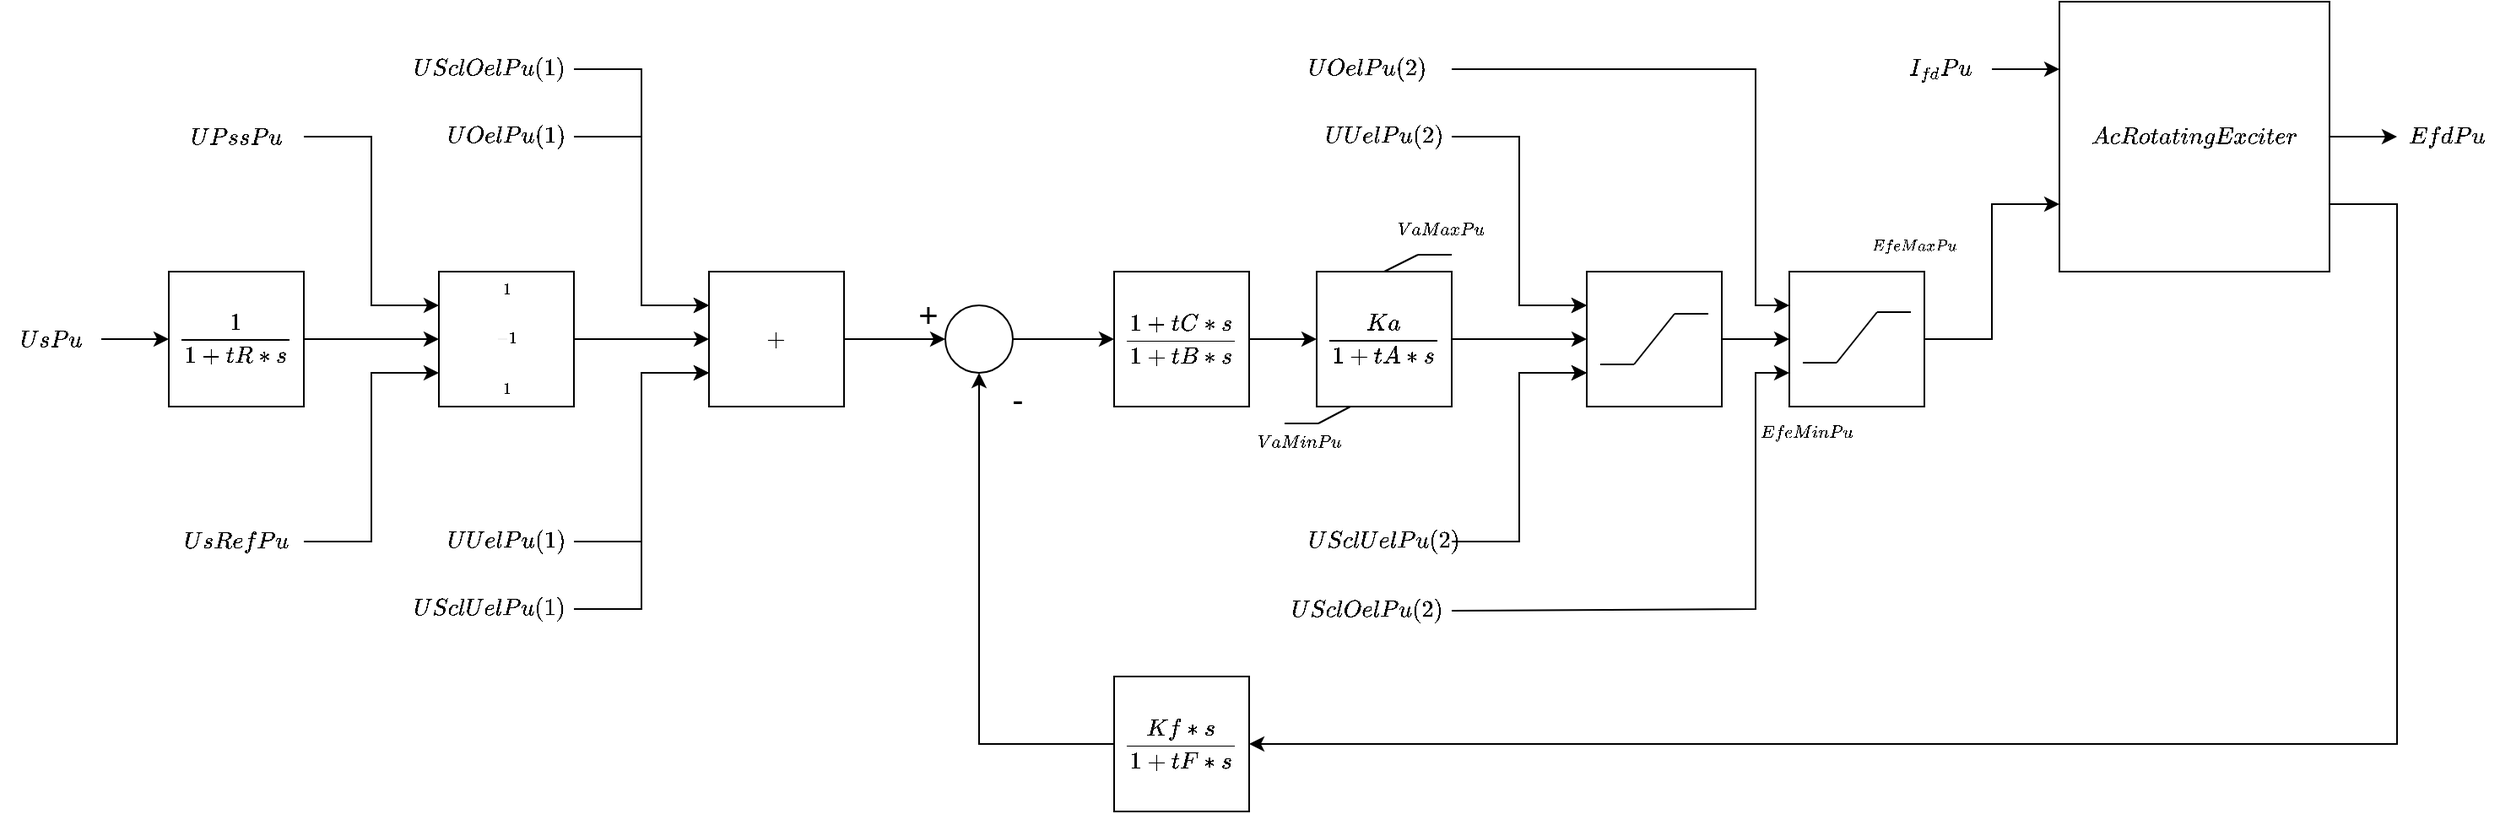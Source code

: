 <mxfile>
    <diagram name="Page-1" id="-cMVqA2Gkwa5aGeDibPs">
        <mxGraphModel dx="1530" dy="1102" grid="1" gridSize="10" guides="1" tooltips="1" connect="1" arrows="1" fold="1" page="0" pageScale="1" pageWidth="413" pageHeight="583" math="1" shadow="0">
            <root>
                <mxCell id="0"/>
                <mxCell id="1" parent="0"/>
                <mxCell id="eN8Zq5XajQ-hrPbZrUXH-4" value="" style="edgeStyle=orthogonalEdgeStyle;rounded=0;orthogonalLoop=1;jettySize=auto;html=1;exitX=1;exitY=0.5;exitDx=0;exitDy=0;" parent="1" source="HanA1OKdP7TFDTROJioc-21" target="eN8Zq5XajQ-hrPbZrUXH-3" edge="1">
                    <mxGeometry relative="1" as="geometry">
                        <mxPoint x="-160" y="160" as="sourcePoint"/>
                    </mxGeometry>
                </mxCell>
                <mxCell id="eN8Zq5XajQ-hrPbZrUXH-8" value="" style="edgeStyle=orthogonalEdgeStyle;rounded=0;orthogonalLoop=1;jettySize=auto;html=1;" parent="1" source="GCO7xrDp6TmdYOZJOnFd-4" target="GCO7xrDp6TmdYOZJOnFd-120" edge="1">
                    <mxGeometry relative="1" as="geometry"/>
                </mxCell>
                <mxCell id="GCO7xrDp6TmdYOZJOnFd-4" value="&lt;table style=&quot;font-size: 8px;&quot;&gt;&lt;tbody&gt;&lt;tr&gt;&lt;td&gt;&lt;font style=&quot;font-size: 8px;&quot;&gt;$$1$$&lt;/font&gt;&lt;/td&gt;&lt;/tr&gt;&lt;tr&gt;&lt;td&gt;&lt;font style=&quot;font-size: 8px;&quot;&gt;$$-1$$&lt;/font&gt;&lt;/td&gt;&lt;/tr&gt;&lt;tr&gt;&lt;td&gt;&lt;font style=&quot;font-size: 8px;&quot;&gt;$$1$$&lt;/font&gt;&lt;/td&gt;&lt;/tr&gt;&lt;/tbody&gt;&lt;/table&gt;" style="whiteSpace=wrap;html=1;aspect=fixed;" parent="1" vertex="1">
                    <mxGeometry x="40" y="120" width="80" height="80" as="geometry"/>
                </mxCell>
                <mxCell id="GCO7xrDp6TmdYOZJOnFd-127" style="edgeStyle=orthogonalEdgeStyle;rounded=0;orthogonalLoop=1;jettySize=auto;html=1;exitX=0.5;exitY=1;exitDx=0;exitDy=0;" parent="1" source="GCO7xrDp6TmdYOZJOnFd-99" edge="1">
                    <mxGeometry relative="1" as="geometry">
                        <mxPoint x="600.2" y="190.2" as="targetPoint"/>
                    </mxGeometry>
                </mxCell>
                <mxCell id="qLZYFt0uQZEpN5fuRu8l-20" value="" style="edgeStyle=orthogonalEdgeStyle;rounded=0;orthogonalLoop=1;jettySize=auto;html=1;" parent="1" source="GCO7xrDp6TmdYOZJOnFd-99" target="hHR6AVDcYujb22-yYQ_T-5" edge="1">
                    <mxGeometry relative="1" as="geometry"/>
                </mxCell>
                <mxCell id="GCO7xrDp6TmdYOZJOnFd-99" value="$$\frac{Ka}{1+tA*s}$$" style="rounded=0;whiteSpace=wrap;html=1;" parent="1" vertex="1">
                    <mxGeometry x="560" y="120" width="80" height="80" as="geometry"/>
                </mxCell>
                <mxCell id="GCO7xrDp6TmdYOZJOnFd-110" value="" style="endArrow=none;html=1;exitX=0.5;exitY=0;exitDx=0;exitDy=0;" parent="1" source="GCO7xrDp6TmdYOZJOnFd-99" edge="1">
                    <mxGeometry width="50" height="50" relative="1" as="geometry">
                        <mxPoint x="600" y="130" as="sourcePoint"/>
                        <mxPoint x="620" y="110" as="targetPoint"/>
                    </mxGeometry>
                </mxCell>
                <mxCell id="GCO7xrDp6TmdYOZJOnFd-111" value="" style="endArrow=none;html=1;" parent="1" edge="1">
                    <mxGeometry width="50" height="50" relative="1" as="geometry">
                        <mxPoint x="620" y="110" as="sourcePoint"/>
                        <mxPoint x="640" y="110" as="targetPoint"/>
                    </mxGeometry>
                </mxCell>
                <mxCell id="GCO7xrDp6TmdYOZJOnFd-112" value="&lt;font style=&quot;font-size: 9px;&quot;&gt;$$VaMaxPu$$&lt;/font&gt;" style="text;html=1;strokeColor=none;fillColor=none;align=center;verticalAlign=middle;whiteSpace=wrap;rounded=0;fontSize=15;" parent="1" vertex="1">
                    <mxGeometry x="604" y="80" width="60" height="30" as="geometry"/>
                </mxCell>
                <mxCell id="GCO7xrDp6TmdYOZJOnFd-113" value="" style="endArrow=none;html=1;" parent="1" edge="1">
                    <mxGeometry width="50" height="50" relative="1" as="geometry">
                        <mxPoint x="561" y="210" as="sourcePoint"/>
                        <mxPoint x="541" y="210" as="targetPoint"/>
                    </mxGeometry>
                </mxCell>
                <mxCell id="GCO7xrDp6TmdYOZJOnFd-114" value="&lt;font style=&quot;font-size: 9px;&quot;&gt;$$VaMinPu$$&lt;/font&gt;" style="text;html=1;strokeColor=none;fillColor=none;align=center;verticalAlign=middle;whiteSpace=wrap;rounded=0;fontSize=15;" parent="1" vertex="1">
                    <mxGeometry x="520" y="206" width="60" height="30" as="geometry"/>
                </mxCell>
                <mxCell id="GCO7xrDp6TmdYOZJOnFd-115" value="" style="endArrow=none;html=1;exitX=0.5;exitY=0;exitDx=0;exitDy=0;entryX=0.25;entryY=1;entryDx=0;entryDy=0;" parent="1" target="GCO7xrDp6TmdYOZJOnFd-99" edge="1">
                    <mxGeometry width="50" height="50" relative="1" as="geometry">
                        <mxPoint x="561" y="210" as="sourcePoint"/>
                        <mxPoint x="581" y="190" as="targetPoint"/>
                    </mxGeometry>
                </mxCell>
                <mxCell id="GCO7xrDp6TmdYOZJOnFd-120" value="&lt;table style=&quot;&quot;&gt;&lt;tbody&gt;&lt;tr&gt;&lt;td&gt;&lt;font style=&quot;font-size: 12px;&quot;&gt;$$+$$&lt;/font&gt;&lt;/td&gt;&lt;/tr&gt;&lt;/tbody&gt;&lt;/table&gt;" style="whiteSpace=wrap;html=1;aspect=fixed;" parent="1" vertex="1">
                    <mxGeometry x="200" y="120" width="80" height="80" as="geometry"/>
                </mxCell>
                <mxCell id="qLZYFt0uQZEpN5fuRu8l-19" value="" style="edgeStyle=orthogonalEdgeStyle;rounded=0;orthogonalLoop=1;jettySize=auto;html=1;" parent="1" source="GCO7xrDp6TmdYOZJOnFd-126" target="GCO7xrDp6TmdYOZJOnFd-99" edge="1">
                    <mxGeometry relative="1" as="geometry"/>
                </mxCell>
                <mxCell id="GCO7xrDp6TmdYOZJOnFd-126" value="$$\frac{1+tC*s}{1+tB*s}$$" style="rounded=0;whiteSpace=wrap;html=1;" parent="1" vertex="1">
                    <mxGeometry x="440" y="120" width="80" height="80" as="geometry"/>
                </mxCell>
                <mxCell id="qLZYFt0uQZEpN5fuRu8l-1" value="" style="edgeStyle=orthogonalEdgeStyle;rounded=0;orthogonalLoop=1;jettySize=auto;html=1;" parent="1" source="eN8Zq5XajQ-hrPbZrUXH-3" target="GCO7xrDp6TmdYOZJOnFd-4" edge="1">
                    <mxGeometry relative="1" as="geometry"/>
                </mxCell>
                <mxCell id="eN8Zq5XajQ-hrPbZrUXH-3" value="$$\frac{1}{1+tR*s}$$" style="whiteSpace=wrap;html=1;aspect=fixed;" parent="1" vertex="1">
                    <mxGeometry x="-120" y="120" width="80" height="80" as="geometry"/>
                </mxCell>
                <mxCell id="eN8Zq5XajQ-hrPbZrUXH-25" value="" style="ellipse;whiteSpace=wrap;html=1;aspect=fixed;" parent="1" vertex="1">
                    <mxGeometry x="340" y="140" width="40" height="40" as="geometry"/>
                </mxCell>
                <mxCell id="eN8Zq5XajQ-hrPbZrUXH-26" value="+" style="text;html=1;strokeColor=none;fillColor=none;align=center;verticalAlign=middle;whiteSpace=wrap;rounded=0;fontSize=20;" parent="1" vertex="1">
                    <mxGeometry x="300" y="129" width="60" height="31" as="geometry"/>
                </mxCell>
                <mxCell id="eN8Zq5XajQ-hrPbZrUXH-27" value="-" style="text;html=1;strokeColor=none;fillColor=none;align=center;verticalAlign=middle;whiteSpace=wrap;rounded=0;fontSize=20;" parent="1" vertex="1">
                    <mxGeometry x="353" y="180" width="60" height="30" as="geometry"/>
                </mxCell>
                <mxCell id="hHR6AVDcYujb22-yYQ_T-5" value="" style="whiteSpace=wrap;html=1;aspect=fixed;" parent="1" vertex="1">
                    <mxGeometry x="720" y="120" width="80" height="80" as="geometry"/>
                </mxCell>
                <mxCell id="hHR6AVDcYujb22-yYQ_T-7" value="" style="endArrow=none;html=1;" parent="1" edge="1">
                    <mxGeometry width="50" height="50" relative="1" as="geometry">
                        <mxPoint x="748" y="175" as="sourcePoint"/>
                        <mxPoint x="772" y="145" as="targetPoint"/>
                    </mxGeometry>
                </mxCell>
                <mxCell id="hHR6AVDcYujb22-yYQ_T-8" value="" style="endArrow=none;html=1;" parent="1" edge="1">
                    <mxGeometry width="50" height="50" relative="1" as="geometry">
                        <mxPoint x="772" y="145" as="sourcePoint"/>
                        <mxPoint x="792" y="145" as="targetPoint"/>
                    </mxGeometry>
                </mxCell>
                <mxCell id="hHR6AVDcYujb22-yYQ_T-9" value="" style="endArrow=none;html=1;" parent="1" edge="1">
                    <mxGeometry width="50" height="50" relative="1" as="geometry">
                        <mxPoint x="748" y="175" as="sourcePoint"/>
                        <mxPoint x="728" y="175" as="targetPoint"/>
                    </mxGeometry>
                </mxCell>
                <mxCell id="hHR6AVDcYujb22-yYQ_T-10" value="" style="endArrow=classic;html=1;entryX=0;entryY=0.75;entryDx=0;entryDy=0;" parent="1" target="hHR6AVDcYujb22-yYQ_T-5" edge="1">
                    <mxGeometry width="50" height="50" relative="1" as="geometry">
                        <mxPoint x="680" y="180" as="sourcePoint"/>
                        <mxPoint x="720.0" y="177" as="targetPoint"/>
                    </mxGeometry>
                </mxCell>
                <mxCell id="hHR6AVDcYujb22-yYQ_T-11" value="" style="endArrow=classic;html=1;entryX=0;entryY=0.25;entryDx=0;entryDy=0;" parent="1" target="hHR6AVDcYujb22-yYQ_T-5" edge="1">
                    <mxGeometry width="50" height="50" relative="1" as="geometry">
                        <mxPoint x="680" y="140" as="sourcePoint"/>
                        <mxPoint x="720.0" y="145" as="targetPoint"/>
                    </mxGeometry>
                </mxCell>
                <mxCell id="qLZYFt0uQZEpN5fuRu8l-3" value="" style="endArrow=classic;html=1;rounded=0;exitX=1;exitY=0.5;exitDx=0;exitDy=0;entryX=0;entryY=0.25;entryDx=0;entryDy=0;" parent="1" source="HanA1OKdP7TFDTROJioc-23" target="GCO7xrDp6TmdYOZJOnFd-4" edge="1">
                    <mxGeometry width="50" height="50" relative="1" as="geometry">
                        <mxPoint x="-160" y="40" as="sourcePoint"/>
                        <mxPoint x="300" y="50" as="targetPoint"/>
                        <Array as="points">
                            <mxPoint y="40"/>
                            <mxPoint y="140"/>
                        </Array>
                    </mxGeometry>
                </mxCell>
                <mxCell id="qLZYFt0uQZEpN5fuRu8l-6" value="" style="whiteSpace=wrap;html=1;aspect=fixed;" parent="1" vertex="1">
                    <mxGeometry x="840" y="120" width="80" height="80" as="geometry"/>
                </mxCell>
                <mxCell id="qLZYFt0uQZEpN5fuRu8l-7" value="" style="endArrow=none;html=1;" parent="1" edge="1">
                    <mxGeometry width="50" height="50" relative="1" as="geometry">
                        <mxPoint x="868" y="174" as="sourcePoint"/>
                        <mxPoint x="892" y="144" as="targetPoint"/>
                    </mxGeometry>
                </mxCell>
                <mxCell id="qLZYFt0uQZEpN5fuRu8l-8" value="" style="endArrow=none;html=1;" parent="1" edge="1">
                    <mxGeometry width="50" height="50" relative="1" as="geometry">
                        <mxPoint x="892" y="144" as="sourcePoint"/>
                        <mxPoint x="912" y="144" as="targetPoint"/>
                    </mxGeometry>
                </mxCell>
                <mxCell id="qLZYFt0uQZEpN5fuRu8l-9" value="&lt;font style=&quot;font-size: 8px;&quot;&gt;$$EfeMaxPu$$&lt;/font&gt;" style="text;html=1;strokeColor=none;fillColor=none;align=center;verticalAlign=middle;whiteSpace=wrap;rounded=0;fontSize=15;" parent="1" vertex="1">
                    <mxGeometry x="884" y="90" width="60" height="30" as="geometry"/>
                </mxCell>
                <mxCell id="qLZYFt0uQZEpN5fuRu8l-10" value="" style="endArrow=none;html=1;" parent="1" edge="1">
                    <mxGeometry width="50" height="50" relative="1" as="geometry">
                        <mxPoint x="868" y="174" as="sourcePoint"/>
                        <mxPoint x="848" y="174" as="targetPoint"/>
                    </mxGeometry>
                </mxCell>
                <mxCell id="qLZYFt0uQZEpN5fuRu8l-11" value="&lt;font style=&quot;font-size: 9px;&quot;&gt;$$EfeMinPu$$&lt;/font&gt;" style="text;html=1;strokeColor=none;fillColor=none;align=center;verticalAlign=middle;whiteSpace=wrap;rounded=0;fontSize=15;" parent="1" vertex="1">
                    <mxGeometry x="820" y="200" width="60" height="30" as="geometry"/>
                </mxCell>
                <mxCell id="qLZYFt0uQZEpN5fuRu8l-12" value="$$\frac{Kf*s}{1+tF*s}$$" style="rounded=0;whiteSpace=wrap;html=1;" parent="1" vertex="1">
                    <mxGeometry x="440" y="360" width="80" height="80" as="geometry"/>
                </mxCell>
                <mxCell id="qLZYFt0uQZEpN5fuRu8l-13" value="&lt;font style=&quot;font-size: 12px;&quot;&gt;$$AcRotatingExciter$$&lt;/font&gt;" style="rounded=0;whiteSpace=wrap;html=1;" parent="1" vertex="1">
                    <mxGeometry x="1000" y="-40" width="160" height="160" as="geometry"/>
                </mxCell>
                <mxCell id="qLZYFt0uQZEpN5fuRu8l-14" value="" style="endArrow=classic;html=1;rounded=0;exitX=1;exitY=0.75;exitDx=0;exitDy=0;entryX=1;entryY=0.5;entryDx=0;entryDy=0;" parent="1" source="qLZYFt0uQZEpN5fuRu8l-13" target="qLZYFt0uQZEpN5fuRu8l-12" edge="1">
                    <mxGeometry width="50" height="50" relative="1" as="geometry">
                        <mxPoint x="1020" as="sourcePoint"/>
                        <mxPoint x="1260" y="130" as="targetPoint"/>
                        <Array as="points">
                            <mxPoint x="1200" y="80"/>
                            <mxPoint x="1200" y="400"/>
                        </Array>
                    </mxGeometry>
                </mxCell>
                <mxCell id="qLZYFt0uQZEpN5fuRu8l-15" value="" style="endArrow=classic;html=1;rounded=0;exitX=1;exitY=0.5;exitDx=0;exitDy=0;entryX=0;entryY=0.75;entryDx=0;entryDy=0;" parent="1" source="qLZYFt0uQZEpN5fuRu8l-6" target="qLZYFt0uQZEpN5fuRu8l-13" edge="1">
                    <mxGeometry width="50" height="50" relative="1" as="geometry">
                        <mxPoint x="1020" y="190" as="sourcePoint"/>
                        <mxPoint x="1070" y="140" as="targetPoint"/>
                        <Array as="points">
                            <mxPoint x="960" y="160"/>
                            <mxPoint x="960" y="80"/>
                        </Array>
                    </mxGeometry>
                </mxCell>
                <mxCell id="qLZYFt0uQZEpN5fuRu8l-17" value="" style="endArrow=classic;html=1;rounded=0;exitX=0;exitY=0.5;exitDx=0;exitDy=0;entryX=0.5;entryY=1;entryDx=0;entryDy=0;" parent="1" source="qLZYFt0uQZEpN5fuRu8l-12" target="eN8Zq5XajQ-hrPbZrUXH-25" edge="1">
                    <mxGeometry width="50" height="50" relative="1" as="geometry">
                        <mxPoint x="410" y="100" as="sourcePoint"/>
                        <mxPoint x="460" y="50" as="targetPoint"/>
                        <Array as="points">
                            <mxPoint x="360" y="400"/>
                        </Array>
                    </mxGeometry>
                </mxCell>
                <mxCell id="qLZYFt0uQZEpN5fuRu8l-18" value="" style="endArrow=classic;html=1;rounded=0;exitX=1;exitY=0.5;exitDx=0;exitDy=0;entryX=0;entryY=0.5;entryDx=0;entryDy=0;" parent="1" source="eN8Zq5XajQ-hrPbZrUXH-25" target="GCO7xrDp6TmdYOZJOnFd-126" edge="1">
                    <mxGeometry width="50" height="50" relative="1" as="geometry">
                        <mxPoint x="410" y="100" as="sourcePoint"/>
                        <mxPoint x="460" y="50" as="targetPoint"/>
                    </mxGeometry>
                </mxCell>
                <mxCell id="qLZYFt0uQZEpN5fuRu8l-22" value="" style="endArrow=classic;html=1;rounded=0;exitX=1;exitY=0.5;exitDx=0;exitDy=0;entryX=0;entryY=0.5;entryDx=0;entryDy=0;" parent="1" source="hHR6AVDcYujb22-yYQ_T-5" target="qLZYFt0uQZEpN5fuRu8l-6" edge="1">
                    <mxGeometry width="50" height="50" relative="1" as="geometry">
                        <mxPoint x="820" y="170" as="sourcePoint"/>
                        <mxPoint x="870" y="120" as="targetPoint"/>
                    </mxGeometry>
                </mxCell>
                <mxCell id="qLZYFt0uQZEpN5fuRu8l-23" value="" style="endArrow=classic;html=1;rounded=0;exitX=1;exitY=0.5;exitDx=0;exitDy=0;entryX=0;entryY=0.5;entryDx=0;entryDy=0;" parent="1" source="qLZYFt0uQZEpN5fuRu8l-13" target="HanA1OKdP7TFDTROJioc-18" edge="1">
                    <mxGeometry width="50" height="50" relative="1" as="geometry">
                        <mxPoint x="820" y="170" as="sourcePoint"/>
                        <mxPoint x="1240" y="40" as="targetPoint"/>
                    </mxGeometry>
                </mxCell>
                <mxCell id="qLZYFt0uQZEpN5fuRu8l-25" value="" style="endArrow=classic;html=1;rounded=0;exitX=1;exitY=0.5;exitDx=0;exitDy=0;entryX=0;entryY=0.5;entryDx=0;entryDy=0;" parent="1" source="GCO7xrDp6TmdYOZJOnFd-120" target="eN8Zq5XajQ-hrPbZrUXH-25" edge="1">
                    <mxGeometry width="50" height="50" relative="1" as="geometry">
                        <mxPoint x="230" y="170" as="sourcePoint"/>
                        <mxPoint x="280" y="120" as="targetPoint"/>
                    </mxGeometry>
                </mxCell>
                <mxCell id="HanA1OKdP7TFDTROJioc-1" value="$$UOelPu(1)$$" style="text;strokeColor=none;align=center;fillColor=none;html=1;verticalAlign=middle;whiteSpace=wrap;rounded=0;" parent="1" vertex="1">
                    <mxGeometry x="40" y="25" width="80" height="30" as="geometry"/>
                </mxCell>
                <mxCell id="HanA1OKdP7TFDTROJioc-2" value="$$USclOelPu(1)$$" style="text;strokeColor=none;align=center;fillColor=none;html=1;verticalAlign=middle;whiteSpace=wrap;rounded=0;" parent="1" vertex="1">
                    <mxGeometry x="20" y="-15" width="100" height="30" as="geometry"/>
                </mxCell>
                <mxCell id="HanA1OKdP7TFDTROJioc-3" value="$$UUelPu(2)$$" style="text;strokeColor=none;align=center;fillColor=none;html=1;verticalAlign=middle;whiteSpace=wrap;rounded=0;" parent="1" vertex="1">
                    <mxGeometry x="560" y="25" width="80" height="30" as="geometry"/>
                </mxCell>
                <mxCell id="HanA1OKdP7TFDTROJioc-4" value="$$UOelPu(2)$$" style="text;strokeColor=none;align=center;fillColor=none;html=1;verticalAlign=middle;whiteSpace=wrap;rounded=0;" parent="1" vertex="1">
                    <mxGeometry x="540" y="-15" width="100" height="30" as="geometry"/>
                </mxCell>
                <mxCell id="HanA1OKdP7TFDTROJioc-5" value="" style="endArrow=classic;html=1;rounded=0;exitX=1;exitY=0.5;exitDx=0;exitDy=0;entryX=0;entryY=0.25;entryDx=0;entryDy=0;" parent="1" source="HanA1OKdP7TFDTROJioc-1" target="GCO7xrDp6TmdYOZJOnFd-120" edge="1">
                    <mxGeometry width="50" height="50" relative="1" as="geometry">
                        <mxPoint x="130" y="40" as="sourcePoint"/>
                        <mxPoint x="180" y="-10" as="targetPoint"/>
                        <Array as="points">
                            <mxPoint x="160" y="40"/>
                            <mxPoint x="160" y="140"/>
                        </Array>
                    </mxGeometry>
                </mxCell>
                <mxCell id="HanA1OKdP7TFDTROJioc-6" value="" style="endArrow=classic;html=1;rounded=0;exitX=1;exitY=0.5;exitDx=0;exitDy=0;entryX=0;entryY=0.25;entryDx=0;entryDy=0;" parent="1" source="HanA1OKdP7TFDTROJioc-2" target="GCO7xrDp6TmdYOZJOnFd-120" edge="1">
                    <mxGeometry width="50" height="50" relative="1" as="geometry">
                        <mxPoint x="580" y="-40" as="sourcePoint"/>
                        <mxPoint x="630" y="-90" as="targetPoint"/>
                        <Array as="points">
                            <mxPoint x="160"/>
                            <mxPoint x="160" y="140"/>
                        </Array>
                    </mxGeometry>
                </mxCell>
                <mxCell id="HanA1OKdP7TFDTROJioc-7" value="" style="endArrow=classic;html=1;rounded=0;exitX=1;exitY=0.5;exitDx=0;exitDy=0;entryX=0;entryY=0.25;entryDx=0;entryDy=0;" parent="1" source="HanA1OKdP7TFDTROJioc-3" target="hHR6AVDcYujb22-yYQ_T-5" edge="1">
                    <mxGeometry width="50" height="50" relative="1" as="geometry">
                        <mxPoint x="580" y="-40" as="sourcePoint"/>
                        <mxPoint x="630" y="-90" as="targetPoint"/>
                        <Array as="points">
                            <mxPoint x="680" y="40"/>
                            <mxPoint x="680" y="140"/>
                        </Array>
                    </mxGeometry>
                </mxCell>
                <mxCell id="HanA1OKdP7TFDTROJioc-8" value="" style="endArrow=classic;html=1;rounded=0;exitX=1;exitY=0.5;exitDx=0;exitDy=0;entryX=0;entryY=0.25;entryDx=0;entryDy=0;" parent="1" source="HanA1OKdP7TFDTROJioc-4" target="qLZYFt0uQZEpN5fuRu8l-6" edge="1">
                    <mxGeometry width="50" height="50" relative="1" as="geometry">
                        <mxPoint x="580" y="-40" as="sourcePoint"/>
                        <mxPoint x="630" y="-90" as="targetPoint"/>
                        <Array as="points">
                            <mxPoint x="820"/>
                            <mxPoint x="820" y="140"/>
                        </Array>
                    </mxGeometry>
                </mxCell>
                <mxCell id="HanA1OKdP7TFDTROJioc-9" value="$$UUelPu(1)$$" style="text;strokeColor=none;align=center;fillColor=none;html=1;verticalAlign=middle;whiteSpace=wrap;rounded=0;" parent="1" vertex="1">
                    <mxGeometry x="40" y="265" width="80" height="30" as="geometry"/>
                </mxCell>
                <mxCell id="HanA1OKdP7TFDTROJioc-10" value="$$USclUelPu(1)$$" style="text;strokeColor=none;align=center;fillColor=none;html=1;verticalAlign=middle;whiteSpace=wrap;rounded=0;" parent="1" vertex="1">
                    <mxGeometry x="20" y="305" width="100" height="30" as="geometry"/>
                </mxCell>
                <mxCell id="HanA1OKdP7TFDTROJioc-11" value="$$USclUelPu(2)$$" style="text;strokeColor=none;align=center;fillColor=none;html=1;verticalAlign=middle;whiteSpace=wrap;rounded=0;" parent="1" vertex="1">
                    <mxGeometry x="560" y="265" width="80" height="30" as="geometry"/>
                </mxCell>
                <mxCell id="HanA1OKdP7TFDTROJioc-12" value="$$USclOelPu(2)$$" style="text;strokeColor=none;align=center;fillColor=none;html=1;verticalAlign=middle;whiteSpace=wrap;rounded=0;" parent="1" vertex="1">
                    <mxGeometry x="540" y="306" width="100" height="30" as="geometry"/>
                </mxCell>
                <mxCell id="HanA1OKdP7TFDTROJioc-13" value="" style="endArrow=classic;html=1;rounded=0;exitX=1;exitY=0.5;exitDx=0;exitDy=0;entryX=0;entryY=0.75;entryDx=0;entryDy=0;" parent="1" source="HanA1OKdP7TFDTROJioc-9" target="GCO7xrDp6TmdYOZJOnFd-120" edge="1">
                    <mxGeometry width="50" height="50" relative="1" as="geometry">
                        <mxPoint x="60" y="200" as="sourcePoint"/>
                        <mxPoint x="110" y="150" as="targetPoint"/>
                        <Array as="points">
                            <mxPoint x="160" y="280"/>
                            <mxPoint x="160" y="180"/>
                        </Array>
                    </mxGeometry>
                </mxCell>
                <mxCell id="HanA1OKdP7TFDTROJioc-14" value="" style="endArrow=classic;html=1;rounded=0;exitX=1;exitY=0.5;exitDx=0;exitDy=0;entryX=0;entryY=0.75;entryDx=0;entryDy=0;" parent="1" source="HanA1OKdP7TFDTROJioc-10" target="GCO7xrDp6TmdYOZJOnFd-120" edge="1">
                    <mxGeometry width="50" height="50" relative="1" as="geometry">
                        <mxPoint x="60" y="200" as="sourcePoint"/>
                        <mxPoint x="110" y="150" as="targetPoint"/>
                        <Array as="points">
                            <mxPoint x="160" y="320"/>
                            <mxPoint x="160" y="180"/>
                        </Array>
                    </mxGeometry>
                </mxCell>
                <mxCell id="HanA1OKdP7TFDTROJioc-15" value="" style="endArrow=classic;html=1;rounded=0;exitX=1;exitY=0.5;exitDx=0;exitDy=0;entryX=0;entryY=0.75;entryDx=0;entryDy=0;" parent="1" source="HanA1OKdP7TFDTROJioc-11" target="hHR6AVDcYujb22-yYQ_T-5" edge="1">
                    <mxGeometry width="50" height="50" relative="1" as="geometry">
                        <mxPoint x="720" y="200" as="sourcePoint"/>
                        <mxPoint x="720" y="180" as="targetPoint"/>
                        <Array as="points">
                            <mxPoint x="680" y="280"/>
                            <mxPoint x="680" y="180"/>
                        </Array>
                    </mxGeometry>
                </mxCell>
                <mxCell id="HanA1OKdP7TFDTROJioc-16" value="" style="endArrow=classic;html=1;rounded=0;exitX=1;exitY=0.5;exitDx=0;exitDy=0;entryX=0;entryY=0.75;entryDx=0;entryDy=0;" parent="1" source="HanA1OKdP7TFDTROJioc-12" target="qLZYFt0uQZEpN5fuRu8l-6" edge="1">
                    <mxGeometry width="50" height="50" relative="1" as="geometry">
                        <mxPoint x="720" y="200" as="sourcePoint"/>
                        <mxPoint x="770" y="150" as="targetPoint"/>
                        <Array as="points">
                            <mxPoint x="820" y="320"/>
                            <mxPoint x="820" y="180"/>
                        </Array>
                    </mxGeometry>
                </mxCell>
                <mxCell id="HanA1OKdP7TFDTROJioc-17" value="$$I_{fd}Pu$$" style="text;strokeColor=none;align=center;fillColor=none;html=1;verticalAlign=middle;whiteSpace=wrap;rounded=0;" parent="1" vertex="1">
                    <mxGeometry x="900" y="-15" width="60" height="30" as="geometry"/>
                </mxCell>
                <mxCell id="HanA1OKdP7TFDTROJioc-18" value="$$EfdPu$$" style="text;strokeColor=none;align=center;fillColor=none;html=1;verticalAlign=middle;whiteSpace=wrap;rounded=0;" parent="1" vertex="1">
                    <mxGeometry x="1200" y="25" width="60" height="30" as="geometry"/>
                </mxCell>
                <mxCell id="HanA1OKdP7TFDTROJioc-20" value="" style="endArrow=classic;html=1;rounded=0;exitX=1;exitY=0.5;exitDx=0;exitDy=0;entryX=0;entryY=0.25;entryDx=0;entryDy=0;" parent="1" source="HanA1OKdP7TFDTROJioc-17" target="qLZYFt0uQZEpN5fuRu8l-13" edge="1">
                    <mxGeometry width="50" height="50" relative="1" as="geometry">
                        <mxPoint x="720" y="80" as="sourcePoint"/>
                        <mxPoint x="770" y="30" as="targetPoint"/>
                    </mxGeometry>
                </mxCell>
                <mxCell id="HanA1OKdP7TFDTROJioc-21" value="$$UsPu$$" style="text;strokeColor=none;align=center;fillColor=none;html=1;verticalAlign=middle;whiteSpace=wrap;rounded=0;" parent="1" vertex="1">
                    <mxGeometry x="-220" y="145" width="60" height="30" as="geometry"/>
                </mxCell>
                <mxCell id="HanA1OKdP7TFDTROJioc-22" value="$$UsRefPu$$" style="text;strokeColor=none;align=center;fillColor=none;html=1;verticalAlign=middle;whiteSpace=wrap;rounded=0;" parent="1" vertex="1">
                    <mxGeometry x="-120" y="265" width="80" height="30" as="geometry"/>
                </mxCell>
                <mxCell id="HanA1OKdP7TFDTROJioc-23" value="$$UPssPu$$" style="text;strokeColor=none;align=center;fillColor=none;html=1;verticalAlign=middle;whiteSpace=wrap;rounded=0;" parent="1" vertex="1">
                    <mxGeometry x="-120" y="25" width="80" height="30" as="geometry"/>
                </mxCell>
                <mxCell id="HanA1OKdP7TFDTROJioc-25" value="" style="endArrow=classic;html=1;rounded=0;exitX=1;exitY=0.5;exitDx=0;exitDy=0;entryX=0;entryY=0.75;entryDx=0;entryDy=0;" parent="1" source="HanA1OKdP7TFDTROJioc-22" target="GCO7xrDp6TmdYOZJOnFd-4" edge="1">
                    <mxGeometry width="50" height="50" relative="1" as="geometry">
                        <mxPoint x="-160" y="200" as="sourcePoint"/>
                        <mxPoint x="-110" y="150" as="targetPoint"/>
                        <Array as="points">
                            <mxPoint y="280"/>
                            <mxPoint y="180"/>
                        </Array>
                    </mxGeometry>
                </mxCell>
            </root>
        </mxGraphModel>
    </diagram>
</mxfile>